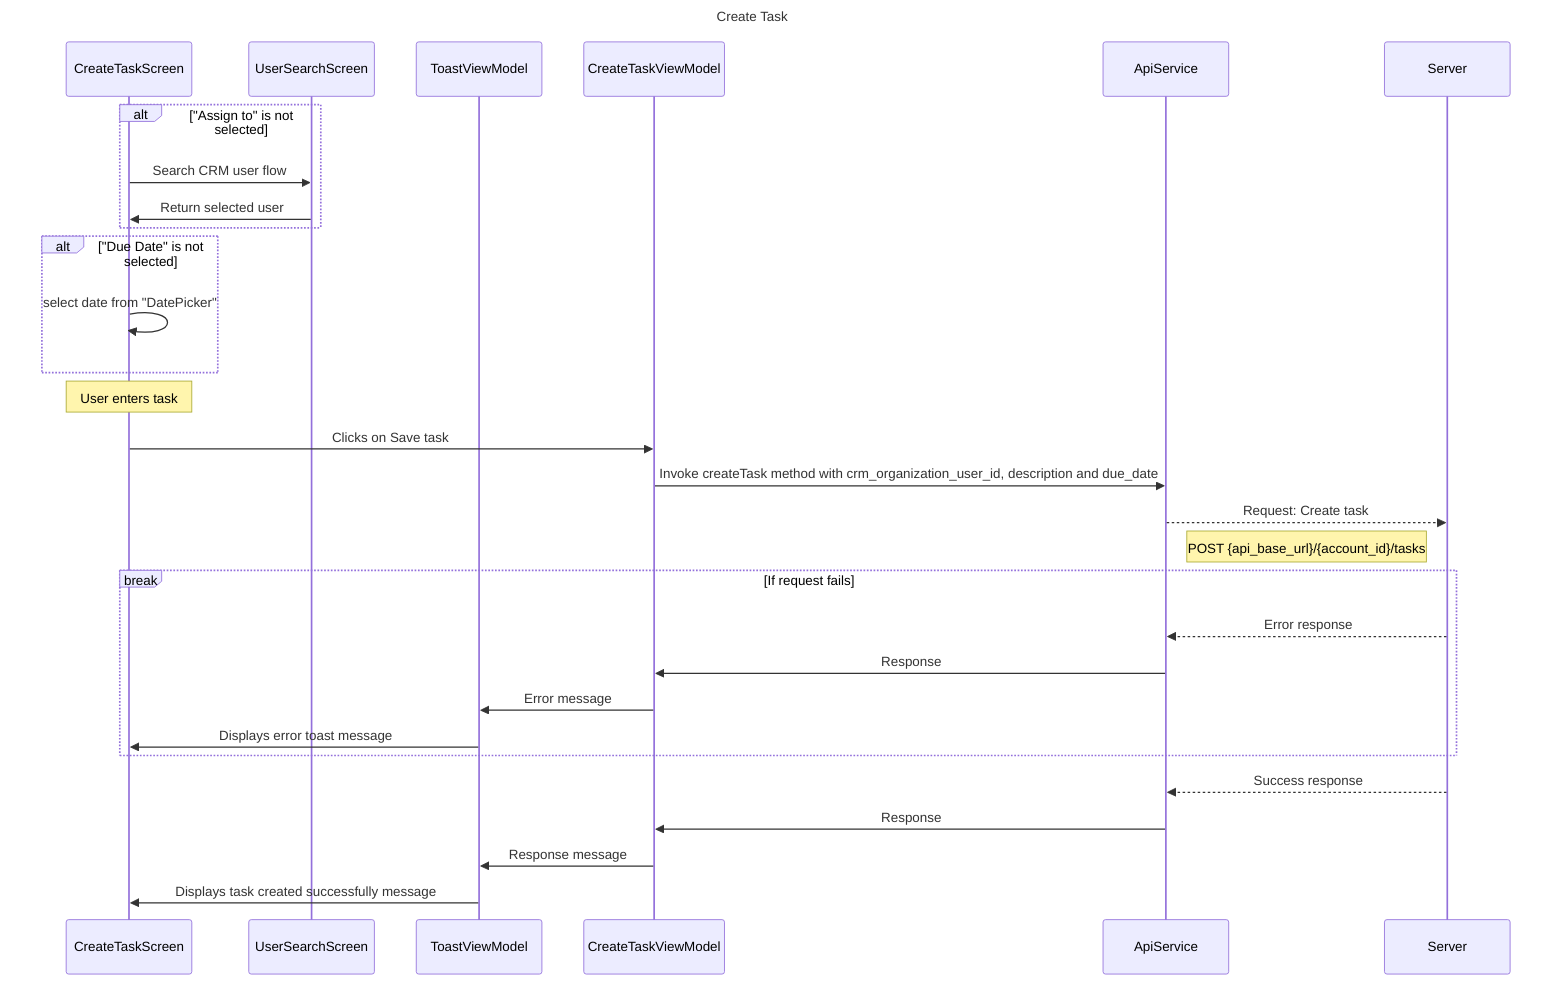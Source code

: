 sequenceDiagram
    title Create Task

    participant CTS as CreateTaskScreen
    participant USS as UserSearchScreen
    participant TVM as ToastViewModel
    participant CTVM as CreateTaskViewModel
    participant AS as ApiService
    participant S as Server

    alt  "Assign to" is not selected
        CTS->>USS: Search CRM user flow
        USS->>CTS: Return selected user
    end


    alt  "Due Date" is not selected
        CTS->>CTS: select date from "DatePicker"
    end

    note over CTS: User enters task

    CTS->>CTVM : Clicks on Save task
    CTVM->>AS: Invoke createTask method with crm_organization_user_id, description and due_date
    AS-->>S : Request: Create task
    note right of AS: POST {api_base_url}/{account_id}/tasks

    break If request fails
        S-->>AS: Error response
        AS->>CTVM: Response
        CTVM->>TVM: Error message
        TVM->>CTS: Displays error toast message
    end
    
    S-->>AS: Success response
    AS->>CTVM: Response
    CTVM->>TVM: Response message
    TVM->>CTS: Displays task created successfully message